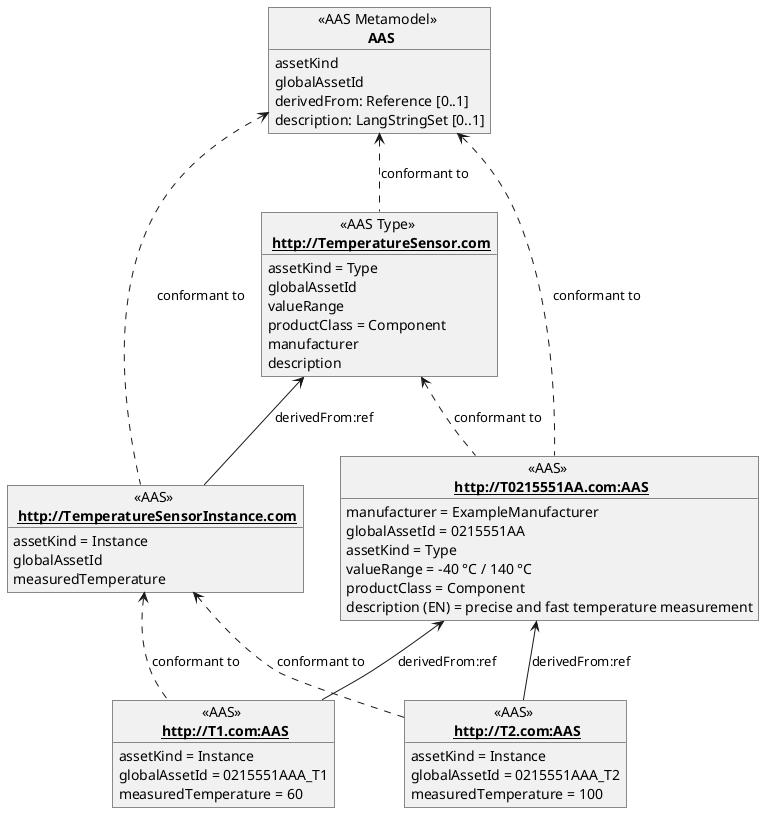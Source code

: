 @startuml

object "<<AAS Metamodel>> \n **AAS**" as AAS_Metamodel {
  assetKind
  globalAssetId
  derivedFrom: Reference [0..1]
  description: LangStringSet [0..1]
}

object "<<AAS Type>> \n __**http://TemperatureSensor.com**__" as TemperatureSensor {
  assetKind = Type
  globalAssetId
  valueRange
  productClass = Component
  manufacturer
  description
}

object "<<AAS>> \n __**http://TemperatureSensorInstance.com**__" as TemperatureSensorInstance {
  assetKind = Instance
  globalAssetId
  measuredTemperature
}

object "<<AAS>> \n __**http://T0215551AA.com:AAS**__" as AAS0 {
  manufacturer = ExampleManufacturer
  globalAssetId = 0215551AA
  assetKind = Type
  valueRange = -40 °C / 140 °C
  productClass = Component
  description (EN) = precise and fast temperature measurement
}

object "<<AAS>> \n __**http://T1.com:AAS**__" as AAS1 {
  assetKind = Instance
  globalAssetId = 0215551AAA_T1
  measuredTemperature = 60
}

object "<<AAS>> \n __**http://T2.com:AAS**__" as AAS2 {
  assetKind = Instance
  globalAssetId = 0215551AAA_T2
  measuredTemperature = 100
}


AAS_Metamodel <.. TemperatureSensor : conformant to
AAS_Metamodel <.. AAS0 : conformant to
AAS_Metamodel <.. TemperatureSensorInstance : conformant to
TemperatureSensor <.. AAS0  : conformant to
TemperatureSensor <-- TemperatureSensorInstance : derivedFrom:ref
AAS0 <-- AAS1 : derivedFrom:ref
AAS0 <-- AAS2 : derivedFrom:ref
TemperatureSensorInstance <.. AAS1  : conformant to
TemperatureSensorInstance <.. AAS2  : conformant to

@enduml
